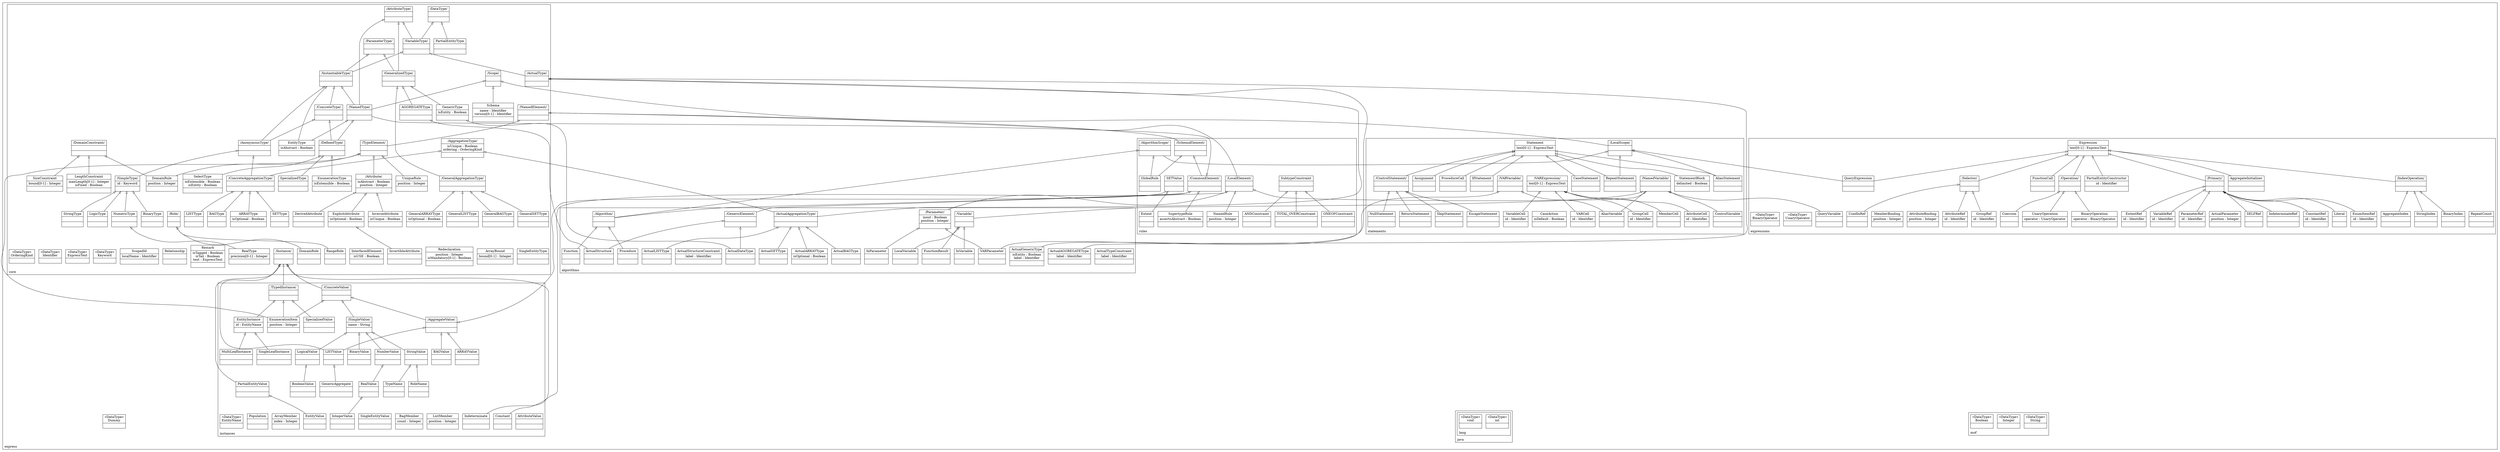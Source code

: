 digraph "KM3 Model in DOT" {
graph[rankdir=BT,labeljust=l,labelloc=t,nodeSep=0.75,compound=true];
 subgraph "cluster_express"{
labelloc=t
color=black
label=express
 node[shape=record];
Dummy[label="{&#171;DataType&#187;\nDummy|}"]
;
 subgraph "cluster_rules"{
labelloc=t
color=black
label=rules
 node[shape=record];
ONEOFConstraint[label="{ONEOFConstraint| | }"]
 ONEOFConstraint->SubtypeConstraint[arrowhead=onormal,group=SubtypeConstraint,minlen=2,constraint=true,]
;
 node[shape=record];
SupertypeRule[label="{SupertypeRule|assertsAbstract : Boolean| }"]
 SupertypeRule->CommonElement[arrowhead=onormal,group=CommonElement,minlen=2,constraint=true,]
;
 node[shape=record];
SubtypeConstraint[label="{SubtypeConstraint| | }"]
;
 node[shape=record];
Extent[label="{Extent| | }"]
 Extent->SETValue[arrowhead=onormal,group=SETValue,minlen=2,constraint=true,]
;
 node[shape=record];
TOTAL_OVERConstraint[label="{TOTAL_OVERConstraint| | }"]
 TOTAL_OVERConstraint->SubtypeConstraint[arrowhead=onormal,group=SubtypeConstraint,minlen=2,constraint=true,]
;
 node[shape=record];
ANDConstraint[label="{ANDConstraint| | }"]
 ANDConstraint->SubtypeConstraint[arrowhead=onormal,group=SubtypeConstraint,minlen=2,constraint=true,]
;
 node[shape=record];
GlobalRule[label="{GlobalRule| | }"]
 GlobalRule->SchemaElement[arrowhead=onormal,group=SchemaElement,minlen=2,constraint=true,]
 GlobalRule->AlgorithmScope[arrowhead=onormal,group=AlgorithmScope,minlen=2,constraint=true,]
;
 node[shape=record];
NamedRule[label="{NamedRule|position : Integer| }"]
 NamedRule->LocalElement[arrowhead=onormal,group=LocalElement,minlen=2,constraint=true,]
;

} subgraph "cluster_statements"{
labelloc=t
color=black
label=statements
 node[shape=record];
ProcedureCall[label="{ProcedureCall| | }"]
 ProcedureCall->Statement[arrowhead=onormal,group=Statement,minlen=2,constraint=true,]
;
 node[shape=record];
SkipStatement[label="{SkipStatement| | }"]
 SkipStatement->ControlStatement[arrowhead=onormal,group=ControlStatement,minlen=2,constraint=true,]
;
 node[shape=record];
AliasStatement[label="{AliasStatement| | }"]
 AliasStatement->Statement[arrowhead=onormal,group=Statement,minlen=2,constraint=true,]
 AliasStatement->LocalScope[arrowhead=onormal,group=LocalScope,minlen=2,constraint=true,]
;
 node[shape=record];
ControlVariable[label="{ControlVariable| | }"]
 ControlVariable->NamedVariable[arrowhead=onormal,group=NamedVariable,minlen=2,constraint=true,]
;
 node[shape=record];
AliasVariable[label="{AliasVariable| | }"]
 AliasVariable->NamedVariable[arrowhead=onormal,group=NamedVariable,minlen=2,constraint=true,]
 AliasVariable->VARVariable[arrowhead=onormal,group=VARVariable,minlen=2,constraint=true,]
;
 node[shape=record];
ControlStatement[label="{/ControlStatement/| | }"]
 ControlStatement->Statement[arrowhead=onormal,group=Statement,minlen=2,constraint=true,]
;
 node[shape=record];
VARCell[label="{VARCell|id : Identifier| }"]
 VARCell->VARExpression[arrowhead=onormal,group=VARExpression,minlen=2,constraint=true,]
;
 node[shape=record];
NullStatement[label="{NullStatement| | }"]
 NullStatement->ControlStatement[arrowhead=onormal,group=ControlStatement,minlen=2,constraint=true,]
;
 node[shape=record];
VARExpression[label="{/VARExpression/|text[0-1] : ExpressText| }"]
;
 node[shape=record];
AttributeCell[label="{AttributeCell|id : Identifier| }"]
 AttributeCell->VARExpression[arrowhead=onormal,group=VARExpression,minlen=2,constraint=true,]
;
 node[shape=record];
StatementBlock[label="{StatementBlock|delimited : Boolean| }"]
 StatementBlock->Statement[arrowhead=onormal,group=Statement,minlen=2,constraint=true,]
;
 node[shape=record];
CaseAction[label="{CaseAction|isDefault : Boolean| }"]
;
 node[shape=record];
MemberCell[label="{MemberCell| | }"]
 MemberCell->VARExpression[arrowhead=onormal,group=VARExpression,minlen=2,constraint=true,]
;
 node[shape=record];
RepeatStatement[label="{RepeatStatement| | }"]
 RepeatStatement->Statement[arrowhead=onormal,group=Statement,minlen=2,constraint=true,]
 RepeatStatement->LocalScope[arrowhead=onormal,group=LocalScope,minlen=2,constraint=true,]
;
 node[shape=record];
GroupCell[label="{GroupCell|id : Identifier| }"]
 GroupCell->VARExpression[arrowhead=onormal,group=VARExpression,minlen=2,constraint=true,]
;
 node[shape=record];
VariableCell[label="{VariableCell|id : Identifier| }"]
 VariableCell->VARExpression[arrowhead=onormal,group=VARExpression,minlen=2,constraint=true,]
;
 node[shape=record];
CaseStatement[label="{CaseStatement| | }"]
 CaseStatement->Statement[arrowhead=onormal,group=Statement,minlen=2,constraint=true,]
;
 node[shape=record];
IfStatement[label="{IfStatement| | }"]
 IfStatement->Statement[arrowhead=onormal,group=Statement,minlen=2,constraint=true,]
;
 node[shape=record];
EscapeStatement[label="{EscapeStatement| | }"]
 EscapeStatement->ControlStatement[arrowhead=onormal,group=ControlStatement,minlen=2,constraint=true,]
;
 node[shape=record];
ReturnStatement[label="{ReturnStatement| | }"]
 ReturnStatement->ControlStatement[arrowhead=onormal,group=ControlStatement,minlen=2,constraint=true,]
;
 node[shape=record];
Assignment[label="{Assignment| | }"]
 Assignment->Statement[arrowhead=onormal,group=Statement,minlen=2,constraint=true,]
;

} subgraph "cluster_mof"{
labelloc=t
color=black
label=mof
 node[shape=record];
String[label="{&#171;DataType&#187;\nString|}"]
;
 node[shape=record];
Integer[label="{&#171;DataType&#187;\nInteger|}"]
;
 node[shape=record];
Boolean[label="{&#171;DataType&#187;\nBoolean|}"]
;

} subgraph "cluster_expressions"{
labelloc=t
color=black
label=expressions
 node[shape=record];
Selector[label="{/Selector/| | }"]
 Selector->Expression[arrowhead=onormal,group=Expression,minlen=2,constraint=true,]
;
 node[shape=record];
RepeatCount[label="{RepeatCount| | }"]
;
 node[shape=record];
EnumItemRef[label="{EnumItemRef|id : Identifier| }"]
 EnumItemRef->Primary[arrowhead=onormal,group=Primary,minlen=2,constraint=true,]
;
 node[shape=record];
Literal[label="{Literal| | }"]
 Literal->Primary[arrowhead=onormal,group=Primary,minlen=2,constraint=true,]
;
 node[shape=record];
BinaryIndex[label="{BinaryIndex| | }"]
 BinaryIndex->IndexOperation[arrowhead=onormal,group=IndexOperation,minlen=2,constraint=true,]
;
 node[shape=record];
IndeterminateRef[label="{IndeterminateRef| | }"]
 IndeterminateRef->Primary[arrowhead=onormal,group=Primary,minlen=2,constraint=true,]
;
 node[shape=record];
SELFRef[label="{SELFRef| | }"]
 SELFRef->Primary[arrowhead=onormal,group=Primary,minlen=2,constraint=true,]
;
 node[shape=record];
IndexOperation[label="{/IndexOperation/| | }"]
 IndexOperation->Expression[arrowhead=onormal,group=Expression,minlen=2,constraint=true,]
;
 node[shape=record];
BinaryOperation[label="{BinaryOperation|operator : BinaryOperator| }"]
 BinaryOperation->Operation[arrowhead=onormal,group=Operation,minlen=2,constraint=true,]
;
 node[shape=record];
AggregateInitializer[label="{AggregateInitializer| | }"]
 AggregateInitializer->Expression[arrowhead=onormal,group=Expression,minlen=2,constraint=true,]
;
 node[shape=record];
StringIndex[label="{StringIndex| | }"]
 StringIndex->IndexOperation[arrowhead=onormal,group=IndexOperation,minlen=2,constraint=true,]
;
 node[shape=record];
PartialEntityConstructor[label="{PartialEntityConstructor|id : Identifier| }"]
 PartialEntityConstructor->Expression[arrowhead=onormal,group=Expression,minlen=2,constraint=true,]
;
 node[shape=record];
Coercion[label="{Coercion| | }"]
 Coercion->Operation[arrowhead=onormal,group=Operation,minlen=2,constraint=true,]
;
 node[shape=record];
Primary[label="{/Primary/| | }"]
 Primary->Expression[arrowhead=onormal,group=Expression,minlen=2,constraint=true,]
;
 node[shape=record];
ActualParameter[label="{ActualParameter|position : Integer| }"]
;
 node[shape=record];
ParameterRef[label="{ParameterRef|id : Identifier| }"]
 ParameterRef->Primary[arrowhead=onormal,group=Primary,minlen=2,constraint=true,]
;
 node[shape=record];
AttributeRef[label="{AttributeRef|id : Identifier| }"]
 AttributeRef->Selector[arrowhead=onormal,group=Selector,minlen=2,constraint=true,]
;
 node[shape=record];
AggregateIndex[label="{AggregateIndex| | }"]
 AggregateIndex->IndexOperation[arrowhead=onormal,group=IndexOperation,minlen=2,constraint=true,]
;
 node[shape=record];
GroupRef[label="{GroupRef|id : Identifier| }"]
 GroupRef->Selector[arrowhead=onormal,group=Selector,minlen=2,constraint=true,]
;
 node[shape=record];
UnaryOperation[label="{UnaryOperation|operator : UnaryOperator| }"]
 UnaryOperation->Operation[arrowhead=onormal,group=Operation,minlen=2,constraint=true,]
;
 node[shape=record];
UsedInRef[label="{UsedInRef| | }"]
 UsedInRef->Selector[arrowhead=onormal,group=Selector,minlen=2,constraint=true,]
;
 node[shape=record];
ConstantRef[label="{ConstantRef|id : Identifier| }"]
 ConstantRef->Primary[arrowhead=onormal,group=Primary,minlen=2,constraint=true,]
;
 node[shape=record];
QueryExpression[label="{QueryExpression| | }"]
 QueryExpression->LocalScope[arrowhead=onormal,group=LocalScope,minlen=2,constraint=true,]
 QueryExpression->Expression[arrowhead=onormal,group=Expression,minlen=2,constraint=true,]
;
 node[shape=record];
QueryVariable[label="{QueryVariable| | }"]
 QueryVariable->NamedVariable[arrowhead=onormal,group=NamedVariable,minlen=2,constraint=true,]
;
 node[shape=record];
Operation[label="{/Operation/| | }"]
 Operation->Expression[arrowhead=onormal,group=Expression,minlen=2,constraint=true,]
;
 node[shape=record];
AttributeBinding[label="{AttributeBinding|position : Integer| }"]
;
 node[shape=record];
FunctionCall[label="{FunctionCall| | }"]
 FunctionCall->Expression[arrowhead=onormal,group=Expression,minlen=2,constraint=true,]
;
 node[shape=record];
MemberBinding[label="{MemberBinding|position : Integer| }"]
;
 node[shape=record];
ExtentRef[label="{ExtentRef|id : Identifier| }"]
 ExtentRef->Primary[arrowhead=onormal,group=Primary,minlen=2,constraint=true,]
;
 node[shape=record];
VariableRef[label="{VariableRef|id : Identifier| }"]
 VariableRef->Primary[arrowhead=onormal,group=Primary,minlen=2,constraint=true,]
;
 node[shape=record];
UnaryOperator[label="{&#171;DataType&#187;\nUnaryOperator|}"]
;
 node[shape=record];
BinaryOperator[label="{&#171;DataType&#187;\nBinaryOperator|}"]
;

} subgraph "cluster_core"{
labelloc=t
color=black
label=core
 node[shape=record];
TypeElement[label="{/TypeElement/| | }"]
 TypeElement->NamedElement[arrowhead=onormal,group=NamedElement,minlen=2,constraint=true,]
;
 node[shape=record];
SingleEntityType[label="{SingleEntityType| | }"]
;
 node[shape=record];
AGGREGATEType[label="{AGGREGATEType| | }"]
 AGGREGATEType->GeneralizedType[arrowhead=onormal,group=GeneralizedType,minlen=2,constraint=true,]
;
 node[shape=record];
GeneralBAGType[label="{GeneralBAGType| | }"]
 GeneralBAGType->GeneralAggregationType[arrowhead=onormal,group=GeneralAggregationType,minlen=2,constraint=true,]
;
 node[shape=record];
DomainRule[label="{DomainRule|position : Integer| }"]
 DomainRule->DomainConstraint[arrowhead=onormal,group=DomainConstraint,minlen=2,constraint=true,]
 DomainRule->TypeElement[arrowhead=onormal,group=TypeElement,minlen=2,constraint=true,]
;
 node[shape=record];
GeneralAggregationType[label="{/GeneralAggregationType/| | }"]
 GeneralAggregationType->GeneralizedType[arrowhead=onormal,group=GeneralizedType,minlen=2,constraint=true,]
 GeneralAggregationType->AggregationType[arrowhead=onormal,group=AggregationType,minlen=2,constraint=true,]
;
 node[shape=record];
ConcreteType[label="{/ConcreteType/| | }"]
 ConcreteType->InstantiableType[arrowhead=onormal,group=InstantiableType,minlen=2,constraint=true,]
;
 node[shape=record];
Expression[label="{Expression|text[0-1] : ExpressText| }"]
;
 node[shape=record];
InverseAttribute[label="{InverseAttribute|isUnique : Boolean| }"]
 InverseAttribute->Attribute[arrowhead=onormal,group=Attribute,minlen=2,constraint=true,]
;
 node[shape=record];
EnumerationType[label="{EnumerationType|isExtensible : Boolean| }"]
 EnumerationType->DefinedType[arrowhead=onormal,group=DefinedType,minlen=2,constraint=true,]
;
 node[shape=record];
VariableType[label="{/VariableType/| | }"]
 VariableType->DataType[arrowhead=onormal,group=DataType,minlen=2,constraint=true,]
 VariableType->AttributeType[arrowhead=onormal,group=AttributeType,minlen=2,constraint=true,]
;
 node[shape=record];
ArrayBound[label="{ArrayBound|bound[0-1] : Integer| }"]
;
 node[shape=record];
GeneralSETType[label="{GeneralSETType| | }"]
 GeneralSETType->GeneralAggregationType[arrowhead=onormal,group=GeneralAggregationType,minlen=2,constraint=true,]
;
 node[shape=record];
LISTType[label="{LISTType| | }"]
 LISTType->ConcreteAggregationType[arrowhead=onormal,group=ConcreteAggregationType,minlen=2,constraint=true,]
;
 node[shape=record];
Redeclaration[label="{Redeclaration|position : Integer\nisMandatory[0-1] : Boolean| }"]
;
 node[shape=record];
EntityType[label="{EntityType|isAbstract : Boolean| }"]
 EntityType->NamedType[arrowhead=onormal,group=NamedType,minlen=2,constraint=true,]
 EntityType->InstantiableType[arrowhead=onormal,group=InstantiableType,minlen=2,constraint=true,]
;
 node[shape=record];
DataType[label="{/DataType/| | }"]
;
 node[shape=record];
PartialEntityType[label="{PartialEntityType| | }"]
 PartialEntityType->DataType[arrowhead=onormal,group=DataType,minlen=2,constraint=true,]
;
 node[shape=record];
Schema[label="{Schema|name : Identifier\nversion[0-1] : Identifier| }"]
 Schema->Scope[arrowhead=onormal,group=Scope,minlen=2,constraint=true,]
;
 node[shape=record];
InvertibleAttribute[label="{InvertibleAttribute| | }"]
 InvertibleAttribute->ExplicitAttribute[arrowhead=onormal,group=ExplicitAttribute,minlen=2,constraint=true,]
;
 node[shape=record];
GeneralizedType[label="{/GeneralizedType/| | }"]
 GeneralizedType->ParameterType[arrowhead=onormal,group=ParameterType,minlen=2,constraint=true,]
 GeneralizedType->AttributeType[arrowhead=onormal,group=AttributeType,minlen=2,constraint=true,]
;
 node[shape=record];
InterfacedElement[label="{InterfacedElement|isUSE : Boolean| }"]
;
 node[shape=record];
NumericType[label="{NumericType| | }"]
 NumericType->SimpleType[arrowhead=onormal,group=SimpleType,minlen=2,constraint=true,]
;
 node[shape=record];
DefinedType[label="{/DefinedType/| | }"]
 DefinedType->NamedType[arrowhead=onormal,group=NamedType,minlen=2,constraint=true,]
 DefinedType->ConcreteType[arrowhead=onormal,group=ConcreteType,minlen=2,constraint=true,]
;
 node[shape=record];
UniqueRule[label="{UniqueRule|position : Integer| }"]
 UniqueRule->TypeElement[arrowhead=onormal,group=TypeElement,minlen=2,constraint=true,]
;
 node[shape=record];
DomainRole[label="{DomainRole| | }"]
 DomainRole->Role[arrowhead=onormal,group=Role,minlen=2,constraint=true,]
;
 node[shape=record];
DomainConstraint[label="{/DomainConstraint/| | }"]
;
 node[shape=record];
InstantiableType[label="{/InstantiableType/| | }"]
 InstantiableType->ParameterType[arrowhead=onormal,group=ParameterType,minlen=2,constraint=true,]
 InstantiableType->VariableType[arrowhead=onormal,group=VariableType,minlen=2,constraint=true,]
;
 node[shape=record];
GeneralLISTType[label="{GeneralLISTType| | }"]
 GeneralLISTType->GeneralAggregationType[arrowhead=onormal,group=GeneralAggregationType,minlen=2,constraint=true,]
;
 node[shape=record];
NamedElement[label="{/NamedElement/| | }"]
;
 node[shape=record];
Attribute[label="{/Attribute/|isAbstract : Boolean\nposition : Integer| }"]
 Attribute->TypeElement[arrowhead=onormal,group=TypeElement,minlen=2,constraint=true,]
;
 node[shape=record];
BAGType[label="{BAGType| | }"]
 BAGType->ConcreteAggregationType[arrowhead=onormal,group=ConcreteAggregationType,minlen=2,constraint=true,]
;
 node[shape=record];
RealType[label="{RealType|precision[0-1] : Integer| }"]
 RealType->NumericType[arrowhead=onormal,group=NumericType,minlen=2,constraint=true,]
;
 node[shape=record];
LogicType[label="{LogicType| | }"]
 LogicType->SimpleType[arrowhead=onormal,group=SimpleType,minlen=2,constraint=true,]
;
 node[shape=record];
GenericType[label="{GenericType|isEntity : Boolean| }"]
 GenericType->GeneralizedType[arrowhead=onormal,group=GeneralizedType,minlen=2,constraint=true,]
;
 node[shape=record];
StringType[label="{StringType| | }"]
 StringType->SimpleType[arrowhead=onormal,group=SimpleType,minlen=2,constraint=true,]
;
 node[shape=record];
AnonymousType[label="{/AnonymousType/| | }"]
 AnonymousType->ConcreteType[arrowhead=onormal,group=ConcreteType,minlen=2,constraint=true,]
 AnonymousType->InstantiableType[arrowhead=onormal,group=InstantiableType,minlen=2,constraint=true,]
;
 node[shape=record];
AlgorithmScope[label="{/AlgorithmScope/| | }"]
 AlgorithmScope->LocalScope[arrowhead=onormal,group=LocalScope,minlen=2,constraint=true,]
;
 node[shape=record];
Instance[label="{/Instance/| | }"]
;
 node[shape=record];
AttributeType[label="{/AttributeType/| | }"]
;
 node[shape=record];
DerivedAttribute[label="{DerivedAttribute| | }"]
 DerivedAttribute->Attribute[arrowhead=onormal,group=Attribute,minlen=2,constraint=true,]
;
 node[shape=record];
RangeRole[label="{RangeRole| | }"]
 RangeRole->Role[arrowhead=onormal,group=Role,minlen=2,constraint=true,]
;
 node[shape=record];
LocalElement[label="{/LocalElement/| | }"]
 LocalElement->NamedElement[arrowhead=onormal,group=NamedElement,minlen=2,constraint=true,]
;
 node[shape=record];
Remark[label="{Remark|isTagged : Boolean\nisTail : Boolean\ntext : ExpressText| }"]
;
 node[shape=record];
SizeConstraint[label="{SizeConstraint|bound[0-1] : Integer| }"]
 SizeConstraint->DomainConstraint[arrowhead=onormal,group=DomainConstraint,minlen=2,constraint=true,]
;
 node[shape=record];
Role[label="{/Role/| | }"]
;
 node[shape=record];
SETType[label="{SETType| | }"]
 SETType->ConcreteAggregationType[arrowhead=onormal,group=ConcreteAggregationType,minlen=2,constraint=true,]
;
 node[shape=record];
SpecializedType[label="{SpecializedType| | }"]
 SpecializedType->DefinedType[arrowhead=onormal,group=DefinedType,minlen=2,constraint=true,]
;
 node[shape=record];
GeneralARRAYType[label="{GeneralARRAYType|isOptional : Boolean| }"]
 GeneralARRAYType->GeneralAggregationType[arrowhead=onormal,group=GeneralAggregationType,minlen=2,constraint=true,]
;
 node[shape=record];
Relationship[label="{Relationship| | }"]
;
 node[shape=record];
LengthConstraint[label="{LengthConstraint|maxLength[0-1] : Integer\nisFixed : Boolean| }"]
 LengthConstraint->DomainConstraint[arrowhead=onormal,group=DomainConstraint,minlen=2,constraint=true,]
;
 node[shape=record];
LocalScope[label="{/LocalScope/| | }"]
 LocalScope->Scope[arrowhead=onormal,group=Scope,minlen=2,constraint=true,]
;
 node[shape=record];
NamedType[label="{/NamedType/| | }"]
 NamedType->InstantiableType[arrowhead=onormal,group=InstantiableType,minlen=2,constraint=true,]
 NamedType->Scope[arrowhead=onormal,group=Scope,minlen=2,constraint=true,]
 NamedType->CommonElement[arrowhead=onormal,group=CommonElement,minlen=2,constraint=true,]
 NamedType->AttributeType[arrowhead=onormal,group=AttributeType,minlen=2,constraint=true,]
;
 node[shape=record];
BinaryType[label="{BinaryType| | }"]
 BinaryType->SimpleType[arrowhead=onormal,group=SimpleType,minlen=2,constraint=true,]
;
 node[shape=record];
ScopedId[label="{ScopedId|localName : Identifier| }"]
;
 node[shape=record];
AggregationType[label="{/AggregationType/|isUnique : Boolean\nordering : OrderingKind| }"]
;
 node[shape=record];
Scope[label="{/Scope/| | }"]
;
 node[shape=record];
ParameterType[label="{/ParameterType/| | }"]
;
 node[shape=record];
SelectType[label="{SelectType|isExtensible : Boolean\nisEntity : Boolean| }"]
 SelectType->DefinedType[arrowhead=onormal,group=DefinedType,minlen=2,constraint=true,]
;
 node[shape=record];
ActualType[label="{/ActualType/| | }"]
 ActualType->VariableType[arrowhead=onormal,group=VariableType,minlen=2,constraint=true,]
;
 node[shape=record];
ExplicitAttribute[label="{ExplicitAttribute|isOptional : Boolean| }"]
 ExplicitAttribute->Attribute[arrowhead=onormal,group=Attribute,minlen=2,constraint=true,]
;
 node[shape=record];
SimpleType[label="{/SimpleType/|id : Keyword| }"]
 SimpleType->AnonymousType[arrowhead=onormal,group=AnonymousType,minlen=2,constraint=true,]
;
 node[shape=record];
CommonElement[label="{/CommonElement/| | }"]
 CommonElement->SchemaElement[arrowhead=onormal,group=SchemaElement,minlen=2,constraint=true,]
;
 node[shape=record];
SchemaElement[label="{/SchemaElement/| | }"]
 SchemaElement->NamedElement[arrowhead=onormal,group=NamedElement,minlen=2,constraint=true,]
;
 node[shape=record];
ConcreteAggregationType[label="{/ConcreteAggregationType/| | }"]
 ConcreteAggregationType->AnonymousType[arrowhead=onormal,group=AnonymousType,minlen=2,constraint=true,]
 ConcreteAggregationType->AggregationType[arrowhead=onormal,group=AggregationType,minlen=2,constraint=true,]
;
 node[shape=record];
ARRAYType[label="{ARRAYType|isOptional : Boolean| }"]
 ARRAYType->ConcreteAggregationType[arrowhead=onormal,group=ConcreteAggregationType,minlen=2,constraint=true,]
;
 node[shape=record];
Keyword[label="{&#171;DataType&#187;\nKeyword|}"]
;
 node[shape=record];
ExpressText[label="{&#171;DataType&#187;\nExpressText|}"]
;
 node[shape=record];
Identifier[label="{&#171;DataType&#187;\nIdentifier|}"]
;
 node[shape=record];
OrderingKind[label="{&#171;DataType&#187;\nOrderingKind|}"]
;

} subgraph "cluster_java"{
labelloc=t
color=black
label=java
 subgraph "cluster_lang"{
labelloc=t
color=black
label=lang
 node[shape=record];
int[label="{&#171;DataType&#187;\nint|}"]
;
 node[shape=record];
void[label="{&#171;DataType&#187;\nvoid|}"]
;

}
} subgraph "cluster_algorithms"{
labelloc=t
color=black
label=algorithms
 node[shape=record];
ActualTypeConstraint[label="{ActualTypeConstraint|label : Identifier| }"]
;
 node[shape=record];
FunctionResult[label="{FunctionResult| | }"]
 FunctionResult->Variable[arrowhead=onormal,group=Variable,minlen=2,constraint=true,]
;
 node[shape=record];
Function[label="{Function| | }"]
 Function->Algorithm[arrowhead=onormal,group=Algorithm,minlen=2,constraint=true,]
;
 node[shape=record];
InParameter[label="{InParameter| | }"]
 InParameter->Parameter[arrowhead=onormal,group=Parameter,minlen=2,constraint=true,]
;
 node[shape=record];
LocalVariable[label="{LocalVariable| | }"]
 LocalVariable->Variable[arrowhead=onormal,group=Variable,minlen=2,constraint=true,]
;
 node[shape=record];
ActualStructure[label="{ActualStructure| | }"]
 ActualStructure->GenericElement[arrowhead=onormal,group=GenericElement,minlen=2,constraint=true,]
 ActualStructure->AGGREGATEType[arrowhead=onormal,group=AGGREGATEType,minlen=2,constraint=true,]
;
 node[shape=record];
ActualGenericType[label="{ActualGenericType|isEntity : Boolean\nlabel : Identifier| }"]
 ActualGenericType->ActualType[arrowhead=onormal,group=ActualType,minlen=2,constraint=true,]
;
 node[shape=record];
Statement[label="{Statement|text[0-1] : ExpressText| }"]
;
 node[shape=record];
NamedVariable[label="{/NamedVariable/| | }"]
 NamedVariable->LocalElement[arrowhead=onormal,group=LocalElement,minlen=2,constraint=true,]
;
 node[shape=record];
InVariable[label="{InVariable| | }"]
 InVariable->Variable[arrowhead=onormal,group=Variable,minlen=2,constraint=true,]
;
 node[shape=record];
Procedure[label="{Procedure| | }"]
 Procedure->Algorithm[arrowhead=onormal,group=Algorithm,minlen=2,constraint=true,]
;
 node[shape=record];
ActualARRAYType[label="{ActualARRAYType|isOptional : Boolean| }"]
 ActualARRAYType->ActualAggregationType[arrowhead=onormal,group=ActualAggregationType,minlen=2,constraint=true,]
;
 node[shape=record];
ActualSETType[label="{ActualSETType| | }"]
 ActualSETType->ActualAggregationType[arrowhead=onormal,group=ActualAggregationType,minlen=2,constraint=true,]
;
 node[shape=record];
ActualAGGREGATEType[label="{ActualAGGREGATEType|label : Identifier| }"]
 ActualAGGREGATEType->ActualType[arrowhead=onormal,group=ActualType,minlen=2,constraint=true,]
;
 node[shape=record];
Parameter[label="{/Parameter/|inout : Boolean\nposition : Integer| }"]
 Parameter->LocalElement[arrowhead=onormal,group=LocalElement,minlen=2,constraint=true,]
;
 node[shape=record];
ActualStructureConstraint[label="{ActualStructureConstraint|label : Identifier| }"]
;
 node[shape=record];
Algorithm[label="{/Algorithm/| | }"]
 Algorithm->AlgorithmScope[arrowhead=onormal,group=AlgorithmScope,minlen=2,constraint=true,]
 Algorithm->CommonElement[arrowhead=onormal,group=CommonElement,minlen=2,constraint=true,]
;
 node[shape=record];
ActualAggregationType[label="{/ActualAggregationType/| | }"]
 ActualAggregationType->ActualType[arrowhead=onormal,group=ActualType,minlen=2,constraint=true,]
 ActualAggregationType->AggregationType[arrowhead=onormal,group=AggregationType,minlen=2,constraint=true,]
;
 node[shape=record];
VARVariable[label="{/VARVariable/| | }"]
;
 node[shape=record];
ActualLISTType[label="{ActualLISTType| | }"]
 ActualLISTType->ActualAggregationType[arrowhead=onormal,group=ActualAggregationType,minlen=2,constraint=true,]
;
 node[shape=record];
Variable[label="{/Variable/| | }"]
 Variable->NamedVariable[arrowhead=onormal,group=NamedVariable,minlen=2,constraint=true,]
;
 node[shape=record];
GenericElement[label="{/GenericElement/| | }"]
 GenericElement->LocalElement[arrowhead=onormal,group=LocalElement,minlen=2,constraint=true,]
;
 node[shape=record];
VARParameter[label="{VARParameter| | }"]
 VARParameter->Parameter[arrowhead=onormal,group=Parameter,minlen=2,constraint=true,]
 VARParameter->VARVariable[arrowhead=onormal,group=VARVariable,minlen=2,constraint=true,]
;
 node[shape=record];
ActualDataType[label="{ActualDataType| | }"]
 ActualDataType->GenericType[arrowhead=onormal,group=GenericType,minlen=2,constraint=true,]
 ActualDataType->GenericElement[arrowhead=onormal,group=GenericElement,minlen=2,constraint=true,]
;
 node[shape=record];
ActualBAGType[label="{ActualBAGType| | }"]
 ActualBAGType->ActualAggregationType[arrowhead=onormal,group=ActualAggregationType,minlen=2,constraint=true,]
;

} subgraph "cluster_instances"{
labelloc=t
color=black
label=instances
 node[shape=record];
AttributeValue[label="{AttributeValue| | }"]
;
 node[shape=record];
ARRAYValue[label="{ARRAYValue| | }"]
 ARRAYValue->AggregateValue[arrowhead=onormal,group=AggregateValue,minlen=2,constraint=true,]
;
 node[shape=record];
RoleName[label="{RoleName| | }"]
 RoleName->StringValue[arrowhead=onormal,group=StringValue,minlen=2,constraint=true,]
;
 node[shape=record];
EntityInstance[label="{EntityInstance|id : EntityName| }"]
 EntityInstance->TypedInstance[arrowhead=onormal,group=TypedInstance,minlen=2,constraint=true,]
;
 node[shape=record];
IntegerValue[label="{IntegerValue| | }"]
 IntegerValue->RealValue[arrowhead=onormal,group=RealValue,minlen=2,constraint=true,]
;
 node[shape=record];
AggregateValue[label="{/AggregateValue/| | }"]
 AggregateValue->ConcreteValue[arrowhead=onormal,group=ConcreteValue,minlen=2,constraint=true,]
;
 node[shape=record];
Constant[label="{Constant| | }"]
 Constant->CommonElement[arrowhead=onormal,group=CommonElement,minlen=2,constraint=true,]
;
 node[shape=record];
LogicalValue[label="{LogicalValue| | }"]
 LogicalValue->SimpleValue[arrowhead=onormal,group=SimpleValue,minlen=2,constraint=true,]
;
 node[shape=record];
TypedInstance[label="{/TypedInstance/| | }"]
 TypedInstance->Instance[arrowhead=onormal,group=Instance,minlen=2,constraint=true,]
;
 node[shape=record];
ListMember[label="{ListMember|position : Integer| }"]
;
 node[shape=record];
BagMember[label="{BagMember|count : Integer| }"]
;
 node[shape=record];
SingleEntityValue[label="{SingleEntityValue| | }"]
;
 node[shape=record];
Indeterminate[label="{Indeterminate| | }"]
 Indeterminate->Instance[arrowhead=onormal,group=Instance,minlen=2,constraint=true,]
;
 node[shape=record];
SingleLeafInstance[label="{SingleLeafInstance| | }"]
 SingleLeafInstance->EntityInstance[arrowhead=onormal,group=EntityInstance,minlen=2,constraint=true,]
;
 node[shape=record];
GenericAggregate[label="{GenericAggregate| | }"]
 GenericAggregate->LISTValue[arrowhead=onormal,group=LISTValue,minlen=2,constraint=true,]
;
 node[shape=record];
BinaryValue[label="{BinaryValue| | }"]
 BinaryValue->SimpleValue[arrowhead=onormal,group=SimpleValue,minlen=2,constraint=true,]
;
 node[shape=record];
SpecializedValue[label="{SpecializedValue| | }"]
 SpecializedValue->TypedInstance[arrowhead=onormal,group=TypedInstance,minlen=2,constraint=true,]
;
 node[shape=record];
BAGValue[label="{BAGValue| | }"]
 BAGValue->AggregateValue[arrowhead=onormal,group=AggregateValue,minlen=2,constraint=true,]
;
 node[shape=record];
EnumerationItem[label="{EnumerationItem|position : Integer| }"]
 EnumerationItem->TypeElement[arrowhead=onormal,group=TypeElement,minlen=2,constraint=true,]
 EnumerationItem->TypedInstance[arrowhead=onormal,group=TypedInstance,minlen=2,constraint=true,]
 EnumerationItem->ConcreteValue[arrowhead=onormal,group=ConcreteValue,minlen=2,constraint=true,]
;
 node[shape=record];
EntityValue[label="{EntityValue| | }"]
 EntityValue->PartialEntityValue[arrowhead=onormal,group=PartialEntityValue,minlen=2,constraint=true,]
;
 node[shape=record];
SETValue[label="{SETValue| | }"]
 SETValue->AggregateValue[arrowhead=onormal,group=AggregateValue,minlen=2,constraint=true,]
;
 node[shape=record];
ArrayMember[label="{ArrayMember|index : Integer| }"]
;
 node[shape=record];
Population[label="{Population| | }"]
;
 node[shape=record];
RealValue[label="{RealValue| | }"]
 RealValue->NumberValue[arrowhead=onormal,group=NumberValue,minlen=2,constraint=true,]
;
 node[shape=record];
BooleanValue[label="{BooleanValue| | }"]
 BooleanValue->LogicalValue[arrowhead=onormal,group=LogicalValue,minlen=2,constraint=true,]
;
 node[shape=record];
LISTValue[label="{LISTValue| | }"]
 LISTValue->Instance[arrowhead=onormal,group=Instance,minlen=2,constraint=true,]
 LISTValue->AggregateValue[arrowhead=onormal,group=AggregateValue,minlen=2,constraint=true,]
;
 node[shape=record];
StringValue[label="{StringValue| | }"]
 StringValue->SimpleValue[arrowhead=onormal,group=SimpleValue,minlen=2,constraint=true,]
;
 node[shape=record];
TypeName[label="{TypeName| | }"]
 TypeName->StringValue[arrowhead=onormal,group=StringValue,minlen=2,constraint=true,]
;
 node[shape=record];
PartialEntityValue[label="{PartialEntityValue| | }"]
 PartialEntityValue->Instance[arrowhead=onormal,group=Instance,minlen=2,constraint=true,]
;
 node[shape=record];
NumberValue[label="{NumberValue| | }"]
 NumberValue->SimpleValue[arrowhead=onormal,group=SimpleValue,minlen=2,constraint=true,]
;
 node[shape=record];
MultiLeafInstance[label="{MultiLeafInstance| | }"]
 MultiLeafInstance->EntityInstance[arrowhead=onormal,group=EntityInstance,minlen=2,constraint=true,]
;
 node[shape=record];
SimpleValue[label="{/SimpleValue/|name : String| }"]
 SimpleValue->ConcreteValue[arrowhead=onormal,group=ConcreteValue,minlen=2,constraint=true,]
;
 node[shape=record];
ConcreteValue[label="{/ConcreteValue/| | }"]
 ConcreteValue->Instance[arrowhead=onormal,group=Instance,minlen=2,constraint=true,]
;
 node[shape=record];
EntityName[label="{&#171;DataType&#187;\nEntityName|}"]
;

}
}
}